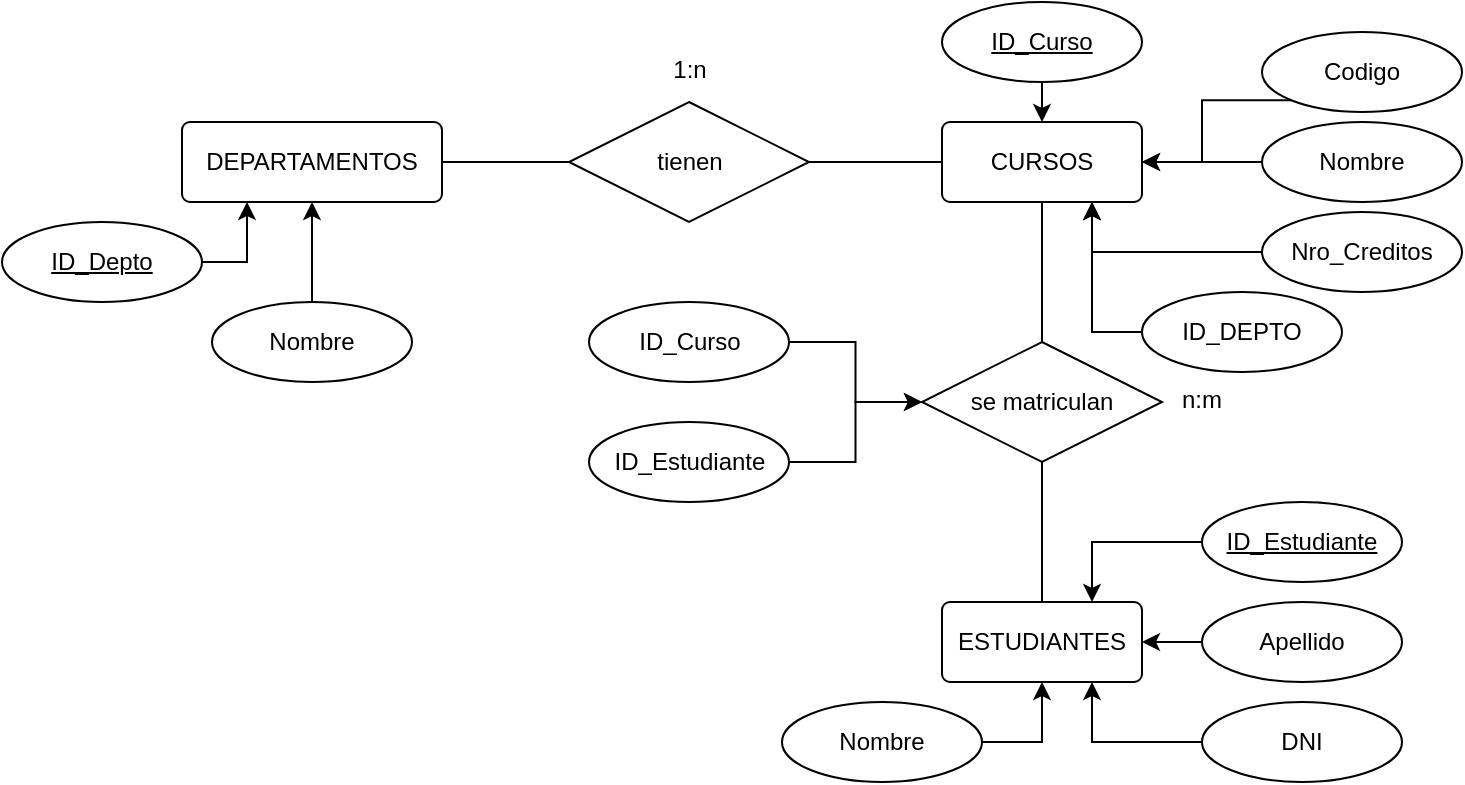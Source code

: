<mxfile version="21.3.2" type="github">
  <diagram name="Página-1" id="kllAqAFV5FVC7QLykRas">
    <mxGraphModel dx="880" dy="396" grid="1" gridSize="10" guides="1" tooltips="1" connect="1" arrows="1" fold="1" page="1" pageScale="1" pageWidth="827" pageHeight="1169" math="0" shadow="0">
      <root>
        <mxCell id="0" />
        <mxCell id="1" parent="0" />
        <mxCell id="p_gB1W_YKTRuexhc4v0a-1" value="DEPARTAMENTOS" style="rounded=1;arcSize=10;whiteSpace=wrap;html=1;align=center;" vertex="1" parent="1">
          <mxGeometry x="100" y="60" width="130" height="40" as="geometry" />
        </mxCell>
        <mxCell id="p_gB1W_YKTRuexhc4v0a-2" value="CURSOS" style="rounded=1;arcSize=10;whiteSpace=wrap;html=1;align=center;" vertex="1" parent="1">
          <mxGeometry x="480" y="60" width="100" height="40" as="geometry" />
        </mxCell>
        <mxCell id="p_gB1W_YKTRuexhc4v0a-3" value="ESTUDIANTES" style="rounded=1;arcSize=10;whiteSpace=wrap;html=1;align=center;" vertex="1" parent="1">
          <mxGeometry x="480" y="300" width="100" height="40" as="geometry" />
        </mxCell>
        <mxCell id="p_gB1W_YKTRuexhc4v0a-4" value="tienen" style="shape=rhombus;perimeter=rhombusPerimeter;whiteSpace=wrap;html=1;align=center;" vertex="1" parent="1">
          <mxGeometry x="293.5" y="50" width="120" height="60" as="geometry" />
        </mxCell>
        <mxCell id="p_gB1W_YKTRuexhc4v0a-5" value="se matriculan" style="shape=rhombus;perimeter=rhombusPerimeter;whiteSpace=wrap;html=1;align=center;" vertex="1" parent="1">
          <mxGeometry x="470" y="170" width="120" height="60" as="geometry" />
        </mxCell>
        <mxCell id="p_gB1W_YKTRuexhc4v0a-17" value="" style="endArrow=none;html=1;rounded=0;exitX=1;exitY=0.5;exitDx=0;exitDy=0;entryX=0;entryY=0.5;entryDx=0;entryDy=0;" edge="1" parent="1" source="p_gB1W_YKTRuexhc4v0a-1" target="p_gB1W_YKTRuexhc4v0a-4">
          <mxGeometry relative="1" as="geometry">
            <mxPoint x="330" y="210" as="sourcePoint" />
            <mxPoint x="490" y="210" as="targetPoint" />
          </mxGeometry>
        </mxCell>
        <mxCell id="p_gB1W_YKTRuexhc4v0a-19" value="" style="endArrow=none;html=1;rounded=0;exitX=1;exitY=0.5;exitDx=0;exitDy=0;entryX=0;entryY=0.5;entryDx=0;entryDy=0;" edge="1" parent="1" source="p_gB1W_YKTRuexhc4v0a-4" target="p_gB1W_YKTRuexhc4v0a-2">
          <mxGeometry relative="1" as="geometry">
            <mxPoint x="330" y="10" as="sourcePoint" />
            <mxPoint x="490" y="10" as="targetPoint" />
          </mxGeometry>
        </mxCell>
        <mxCell id="p_gB1W_YKTRuexhc4v0a-20" value="" style="endArrow=none;html=1;rounded=0;entryX=0.5;entryY=1;entryDx=0;entryDy=0;exitX=0.5;exitY=0;exitDx=0;exitDy=0;" edge="1" parent="1" source="p_gB1W_YKTRuexhc4v0a-5" target="p_gB1W_YKTRuexhc4v0a-2">
          <mxGeometry relative="1" as="geometry">
            <mxPoint x="330" y="210" as="sourcePoint" />
            <mxPoint x="490" y="210" as="targetPoint" />
          </mxGeometry>
        </mxCell>
        <mxCell id="p_gB1W_YKTRuexhc4v0a-21" value="" style="endArrow=none;html=1;rounded=0;entryX=0.5;entryY=1;entryDx=0;entryDy=0;exitX=0.5;exitY=0;exitDx=0;exitDy=0;" edge="1" parent="1" source="p_gB1W_YKTRuexhc4v0a-3" target="p_gB1W_YKTRuexhc4v0a-5">
          <mxGeometry relative="1" as="geometry">
            <mxPoint x="330" y="210" as="sourcePoint" />
            <mxPoint x="490" y="210" as="targetPoint" />
          </mxGeometry>
        </mxCell>
        <mxCell id="p_gB1W_YKTRuexhc4v0a-24" style="edgeStyle=orthogonalEdgeStyle;rounded=0;orthogonalLoop=1;jettySize=auto;html=1;exitX=0.5;exitY=0;exitDx=0;exitDy=0;entryX=0.5;entryY=1;entryDx=0;entryDy=0;" edge="1" parent="1" source="p_gB1W_YKTRuexhc4v0a-22" target="p_gB1W_YKTRuexhc4v0a-1">
          <mxGeometry relative="1" as="geometry" />
        </mxCell>
        <mxCell id="p_gB1W_YKTRuexhc4v0a-22" value="Nombre" style="ellipse;whiteSpace=wrap;html=1;align=center;" vertex="1" parent="1">
          <mxGeometry x="115" y="150" width="100" height="40" as="geometry" />
        </mxCell>
        <mxCell id="p_gB1W_YKTRuexhc4v0a-25" style="edgeStyle=orthogonalEdgeStyle;rounded=0;orthogonalLoop=1;jettySize=auto;html=1;exitX=1;exitY=0.5;exitDx=0;exitDy=0;entryX=0.25;entryY=1;entryDx=0;entryDy=0;" edge="1" parent="1" source="p_gB1W_YKTRuexhc4v0a-23" target="p_gB1W_YKTRuexhc4v0a-1">
          <mxGeometry relative="1" as="geometry" />
        </mxCell>
        <mxCell id="p_gB1W_YKTRuexhc4v0a-23" value="ID_Depto" style="ellipse;whiteSpace=wrap;html=1;align=center;fontStyle=4;" vertex="1" parent="1">
          <mxGeometry x="10" y="110" width="100" height="40" as="geometry" />
        </mxCell>
        <mxCell id="p_gB1W_YKTRuexhc4v0a-26" value="1:n" style="text;strokeColor=none;fillColor=none;spacingLeft=4;spacingRight=4;overflow=hidden;rotatable=0;points=[[0,0.5],[1,0.5]];portConstraint=eastwest;fontSize=12;whiteSpace=wrap;html=1;align=center;" vertex="1" parent="1">
          <mxGeometry x="333.5" y="20" width="40" height="30" as="geometry" />
        </mxCell>
        <mxCell id="p_gB1W_YKTRuexhc4v0a-27" value="n:m" style="text;strokeColor=none;fillColor=none;spacingLeft=4;spacingRight=4;overflow=hidden;rotatable=0;points=[[0,0.5],[1,0.5]];portConstraint=eastwest;fontSize=12;whiteSpace=wrap;html=1;align=center;" vertex="1" parent="1">
          <mxGeometry x="590" y="185" width="40" height="30" as="geometry" />
        </mxCell>
        <mxCell id="p_gB1W_YKTRuexhc4v0a-32" style="edgeStyle=orthogonalEdgeStyle;rounded=0;orthogonalLoop=1;jettySize=auto;html=1;exitX=0.5;exitY=1;exitDx=0;exitDy=0;entryX=0.5;entryY=0;entryDx=0;entryDy=0;" edge="1" parent="1" source="p_gB1W_YKTRuexhc4v0a-28" target="p_gB1W_YKTRuexhc4v0a-2">
          <mxGeometry relative="1" as="geometry" />
        </mxCell>
        <mxCell id="p_gB1W_YKTRuexhc4v0a-28" value="ID_Curso" style="ellipse;whiteSpace=wrap;html=1;align=center;fontStyle=4;" vertex="1" parent="1">
          <mxGeometry x="480" width="100" height="40" as="geometry" />
        </mxCell>
        <mxCell id="p_gB1W_YKTRuexhc4v0a-33" style="edgeStyle=orthogonalEdgeStyle;rounded=0;orthogonalLoop=1;jettySize=auto;html=1;exitX=0;exitY=1;exitDx=0;exitDy=0;entryX=1;entryY=0.5;entryDx=0;entryDy=0;" edge="1" parent="1" source="p_gB1W_YKTRuexhc4v0a-29" target="p_gB1W_YKTRuexhc4v0a-2">
          <mxGeometry relative="1" as="geometry" />
        </mxCell>
        <mxCell id="p_gB1W_YKTRuexhc4v0a-29" value="Codigo" style="ellipse;whiteSpace=wrap;html=1;align=center;" vertex="1" parent="1">
          <mxGeometry x="640" y="15" width="100" height="40" as="geometry" />
        </mxCell>
        <mxCell id="p_gB1W_YKTRuexhc4v0a-53" style="edgeStyle=orthogonalEdgeStyle;rounded=0;orthogonalLoop=1;jettySize=auto;html=1;exitX=0;exitY=0.5;exitDx=0;exitDy=0;entryX=0.75;entryY=1;entryDx=0;entryDy=0;" edge="1" parent="1" source="p_gB1W_YKTRuexhc4v0a-30" target="p_gB1W_YKTRuexhc4v0a-2">
          <mxGeometry relative="1" as="geometry" />
        </mxCell>
        <mxCell id="p_gB1W_YKTRuexhc4v0a-30" value="Nro_Creditos" style="ellipse;whiteSpace=wrap;html=1;align=center;" vertex="1" parent="1">
          <mxGeometry x="640" y="105" width="100" height="40" as="geometry" />
        </mxCell>
        <mxCell id="p_gB1W_YKTRuexhc4v0a-35" style="edgeStyle=orthogonalEdgeStyle;rounded=0;orthogonalLoop=1;jettySize=auto;html=1;exitX=0;exitY=0.5;exitDx=0;exitDy=0;entryX=0.75;entryY=1;entryDx=0;entryDy=0;" edge="1" parent="1" source="p_gB1W_YKTRuexhc4v0a-31" target="p_gB1W_YKTRuexhc4v0a-2">
          <mxGeometry relative="1" as="geometry" />
        </mxCell>
        <mxCell id="p_gB1W_YKTRuexhc4v0a-31" value="ID_DEPTO" style="ellipse;whiteSpace=wrap;html=1;align=center;" vertex="1" parent="1">
          <mxGeometry x="580" y="145" width="100" height="40" as="geometry" />
        </mxCell>
        <mxCell id="p_gB1W_YKTRuexhc4v0a-37" style="edgeStyle=orthogonalEdgeStyle;rounded=0;orthogonalLoop=1;jettySize=auto;html=1;exitX=1;exitY=0.5;exitDx=0;exitDy=0;entryX=0;entryY=0.5;entryDx=0;entryDy=0;" edge="1" parent="1" source="p_gB1W_YKTRuexhc4v0a-36" target="p_gB1W_YKTRuexhc4v0a-5">
          <mxGeometry relative="1" as="geometry" />
        </mxCell>
        <mxCell id="p_gB1W_YKTRuexhc4v0a-36" value="ID_Curso" style="ellipse;whiteSpace=wrap;html=1;align=center;fontStyle=0;" vertex="1" parent="1">
          <mxGeometry x="303.5" y="150" width="100" height="40" as="geometry" />
        </mxCell>
        <mxCell id="p_gB1W_YKTRuexhc4v0a-39" style="edgeStyle=orthogonalEdgeStyle;rounded=0;orthogonalLoop=1;jettySize=auto;html=1;exitX=1;exitY=0.5;exitDx=0;exitDy=0;entryX=0;entryY=0.5;entryDx=0;entryDy=0;" edge="1" parent="1" source="p_gB1W_YKTRuexhc4v0a-38" target="p_gB1W_YKTRuexhc4v0a-5">
          <mxGeometry relative="1" as="geometry" />
        </mxCell>
        <mxCell id="p_gB1W_YKTRuexhc4v0a-38" value="ID_Estudiante" style="ellipse;whiteSpace=wrap;html=1;align=center;" vertex="1" parent="1">
          <mxGeometry x="303.5" y="210" width="100" height="40" as="geometry" />
        </mxCell>
        <mxCell id="p_gB1W_YKTRuexhc4v0a-47" style="edgeStyle=orthogonalEdgeStyle;rounded=0;orthogonalLoop=1;jettySize=auto;html=1;exitX=0;exitY=0.5;exitDx=0;exitDy=0;entryX=0.75;entryY=0;entryDx=0;entryDy=0;" edge="1" parent="1" source="p_gB1W_YKTRuexhc4v0a-40" target="p_gB1W_YKTRuexhc4v0a-3">
          <mxGeometry relative="1" as="geometry" />
        </mxCell>
        <mxCell id="p_gB1W_YKTRuexhc4v0a-40" value="ID_Estudiante" style="ellipse;whiteSpace=wrap;html=1;align=center;fontStyle=4;" vertex="1" parent="1">
          <mxGeometry x="610" y="250" width="100" height="40" as="geometry" />
        </mxCell>
        <mxCell id="p_gB1W_YKTRuexhc4v0a-48" style="edgeStyle=orthogonalEdgeStyle;rounded=0;orthogonalLoop=1;jettySize=auto;html=1;exitX=1;exitY=0.5;exitDx=0;exitDy=0;entryX=0.5;entryY=1;entryDx=0;entryDy=0;" edge="1" parent="1" source="p_gB1W_YKTRuexhc4v0a-41" target="p_gB1W_YKTRuexhc4v0a-3">
          <mxGeometry relative="1" as="geometry" />
        </mxCell>
        <mxCell id="p_gB1W_YKTRuexhc4v0a-41" value="Nombre" style="ellipse;whiteSpace=wrap;html=1;align=center;" vertex="1" parent="1">
          <mxGeometry x="400" y="350" width="100" height="40" as="geometry" />
        </mxCell>
        <mxCell id="p_gB1W_YKTRuexhc4v0a-45" style="edgeStyle=orthogonalEdgeStyle;rounded=0;orthogonalLoop=1;jettySize=auto;html=1;exitX=0;exitY=0.5;exitDx=0;exitDy=0;entryX=1;entryY=0.5;entryDx=0;entryDy=0;" edge="1" parent="1" source="p_gB1W_YKTRuexhc4v0a-42" target="p_gB1W_YKTRuexhc4v0a-3">
          <mxGeometry relative="1" as="geometry" />
        </mxCell>
        <mxCell id="p_gB1W_YKTRuexhc4v0a-42" value="Apellido" style="ellipse;whiteSpace=wrap;html=1;align=center;" vertex="1" parent="1">
          <mxGeometry x="610" y="300" width="100" height="40" as="geometry" />
        </mxCell>
        <mxCell id="p_gB1W_YKTRuexhc4v0a-44" style="edgeStyle=orthogonalEdgeStyle;rounded=0;orthogonalLoop=1;jettySize=auto;html=1;exitX=0;exitY=0.5;exitDx=0;exitDy=0;entryX=0.75;entryY=1;entryDx=0;entryDy=0;" edge="1" parent="1" source="p_gB1W_YKTRuexhc4v0a-43" target="p_gB1W_YKTRuexhc4v0a-3">
          <mxGeometry relative="1" as="geometry" />
        </mxCell>
        <mxCell id="p_gB1W_YKTRuexhc4v0a-43" value="DNI" style="ellipse;whiteSpace=wrap;html=1;align=center;" vertex="1" parent="1">
          <mxGeometry x="610" y="350" width="100" height="40" as="geometry" />
        </mxCell>
        <mxCell id="p_gB1W_YKTRuexhc4v0a-52" style="edgeStyle=orthogonalEdgeStyle;rounded=0;orthogonalLoop=1;jettySize=auto;html=1;exitX=0;exitY=0.5;exitDx=0;exitDy=0;entryX=1;entryY=0.5;entryDx=0;entryDy=0;" edge="1" parent="1" source="p_gB1W_YKTRuexhc4v0a-51" target="p_gB1W_YKTRuexhc4v0a-2">
          <mxGeometry relative="1" as="geometry" />
        </mxCell>
        <mxCell id="p_gB1W_YKTRuexhc4v0a-51" value="Nombre" style="ellipse;whiteSpace=wrap;html=1;align=center;" vertex="1" parent="1">
          <mxGeometry x="640" y="60" width="100" height="40" as="geometry" />
        </mxCell>
      </root>
    </mxGraphModel>
  </diagram>
</mxfile>
